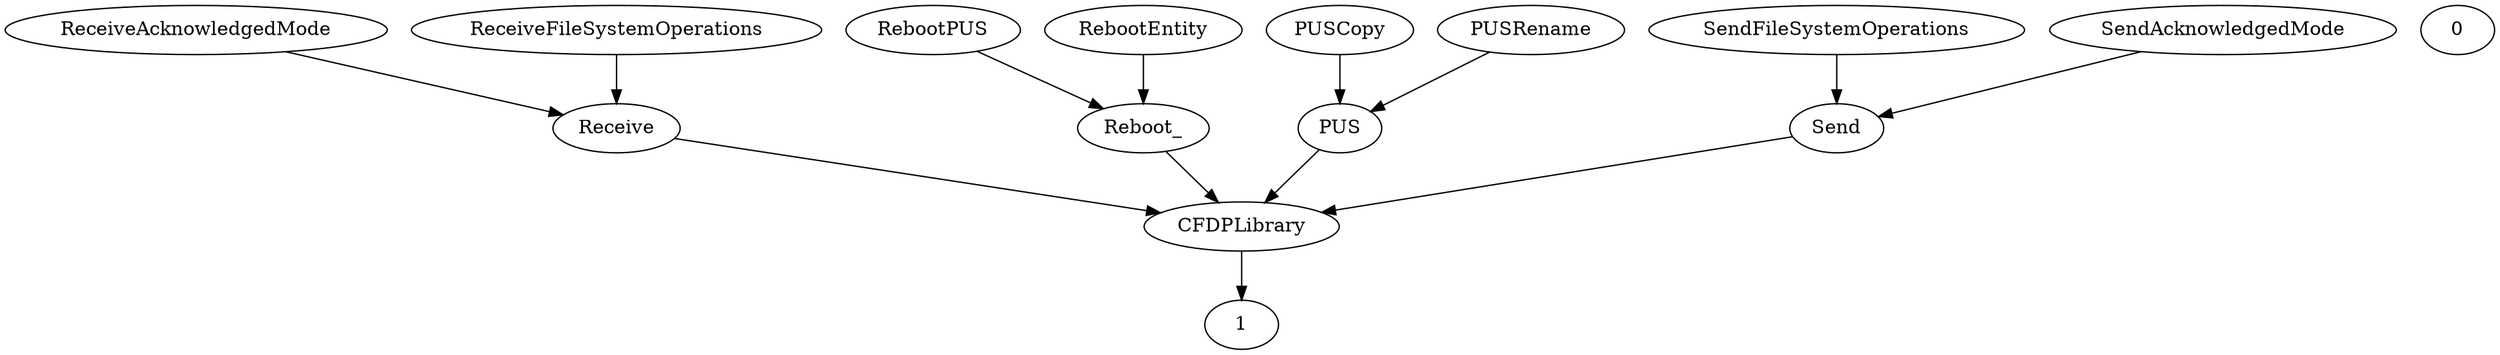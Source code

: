digraph G {
  CFDPLibrary;
  SendFileSystemOperations;
  RebootPUS;
  PUSCopy;
  PUSRename;
  Receive;
  ReceiveAcknowledgedMode;
  ReceiveFileSystemOperations;
  RebootEntity;
  Reboot_;
  0;
  PUS;
  SendAcknowledgedMode;
  Send;
  1;
  ReceiveFileSystemOperations -> Receive;
  SendAcknowledgedMode -> Send;
  Send -> CFDPLibrary;
  CFDPLibrary -> 1;
  PUSRename -> PUS;
  SendFileSystemOperations -> Send;
  PUS -> CFDPLibrary;
  RebootEntity -> Reboot_;
  RebootPUS -> Reboot_;
  PUSCopy -> PUS;
  Reboot_ -> CFDPLibrary;
  Receive -> CFDPLibrary;
  ReceiveAcknowledgedMode -> Receive;
}
